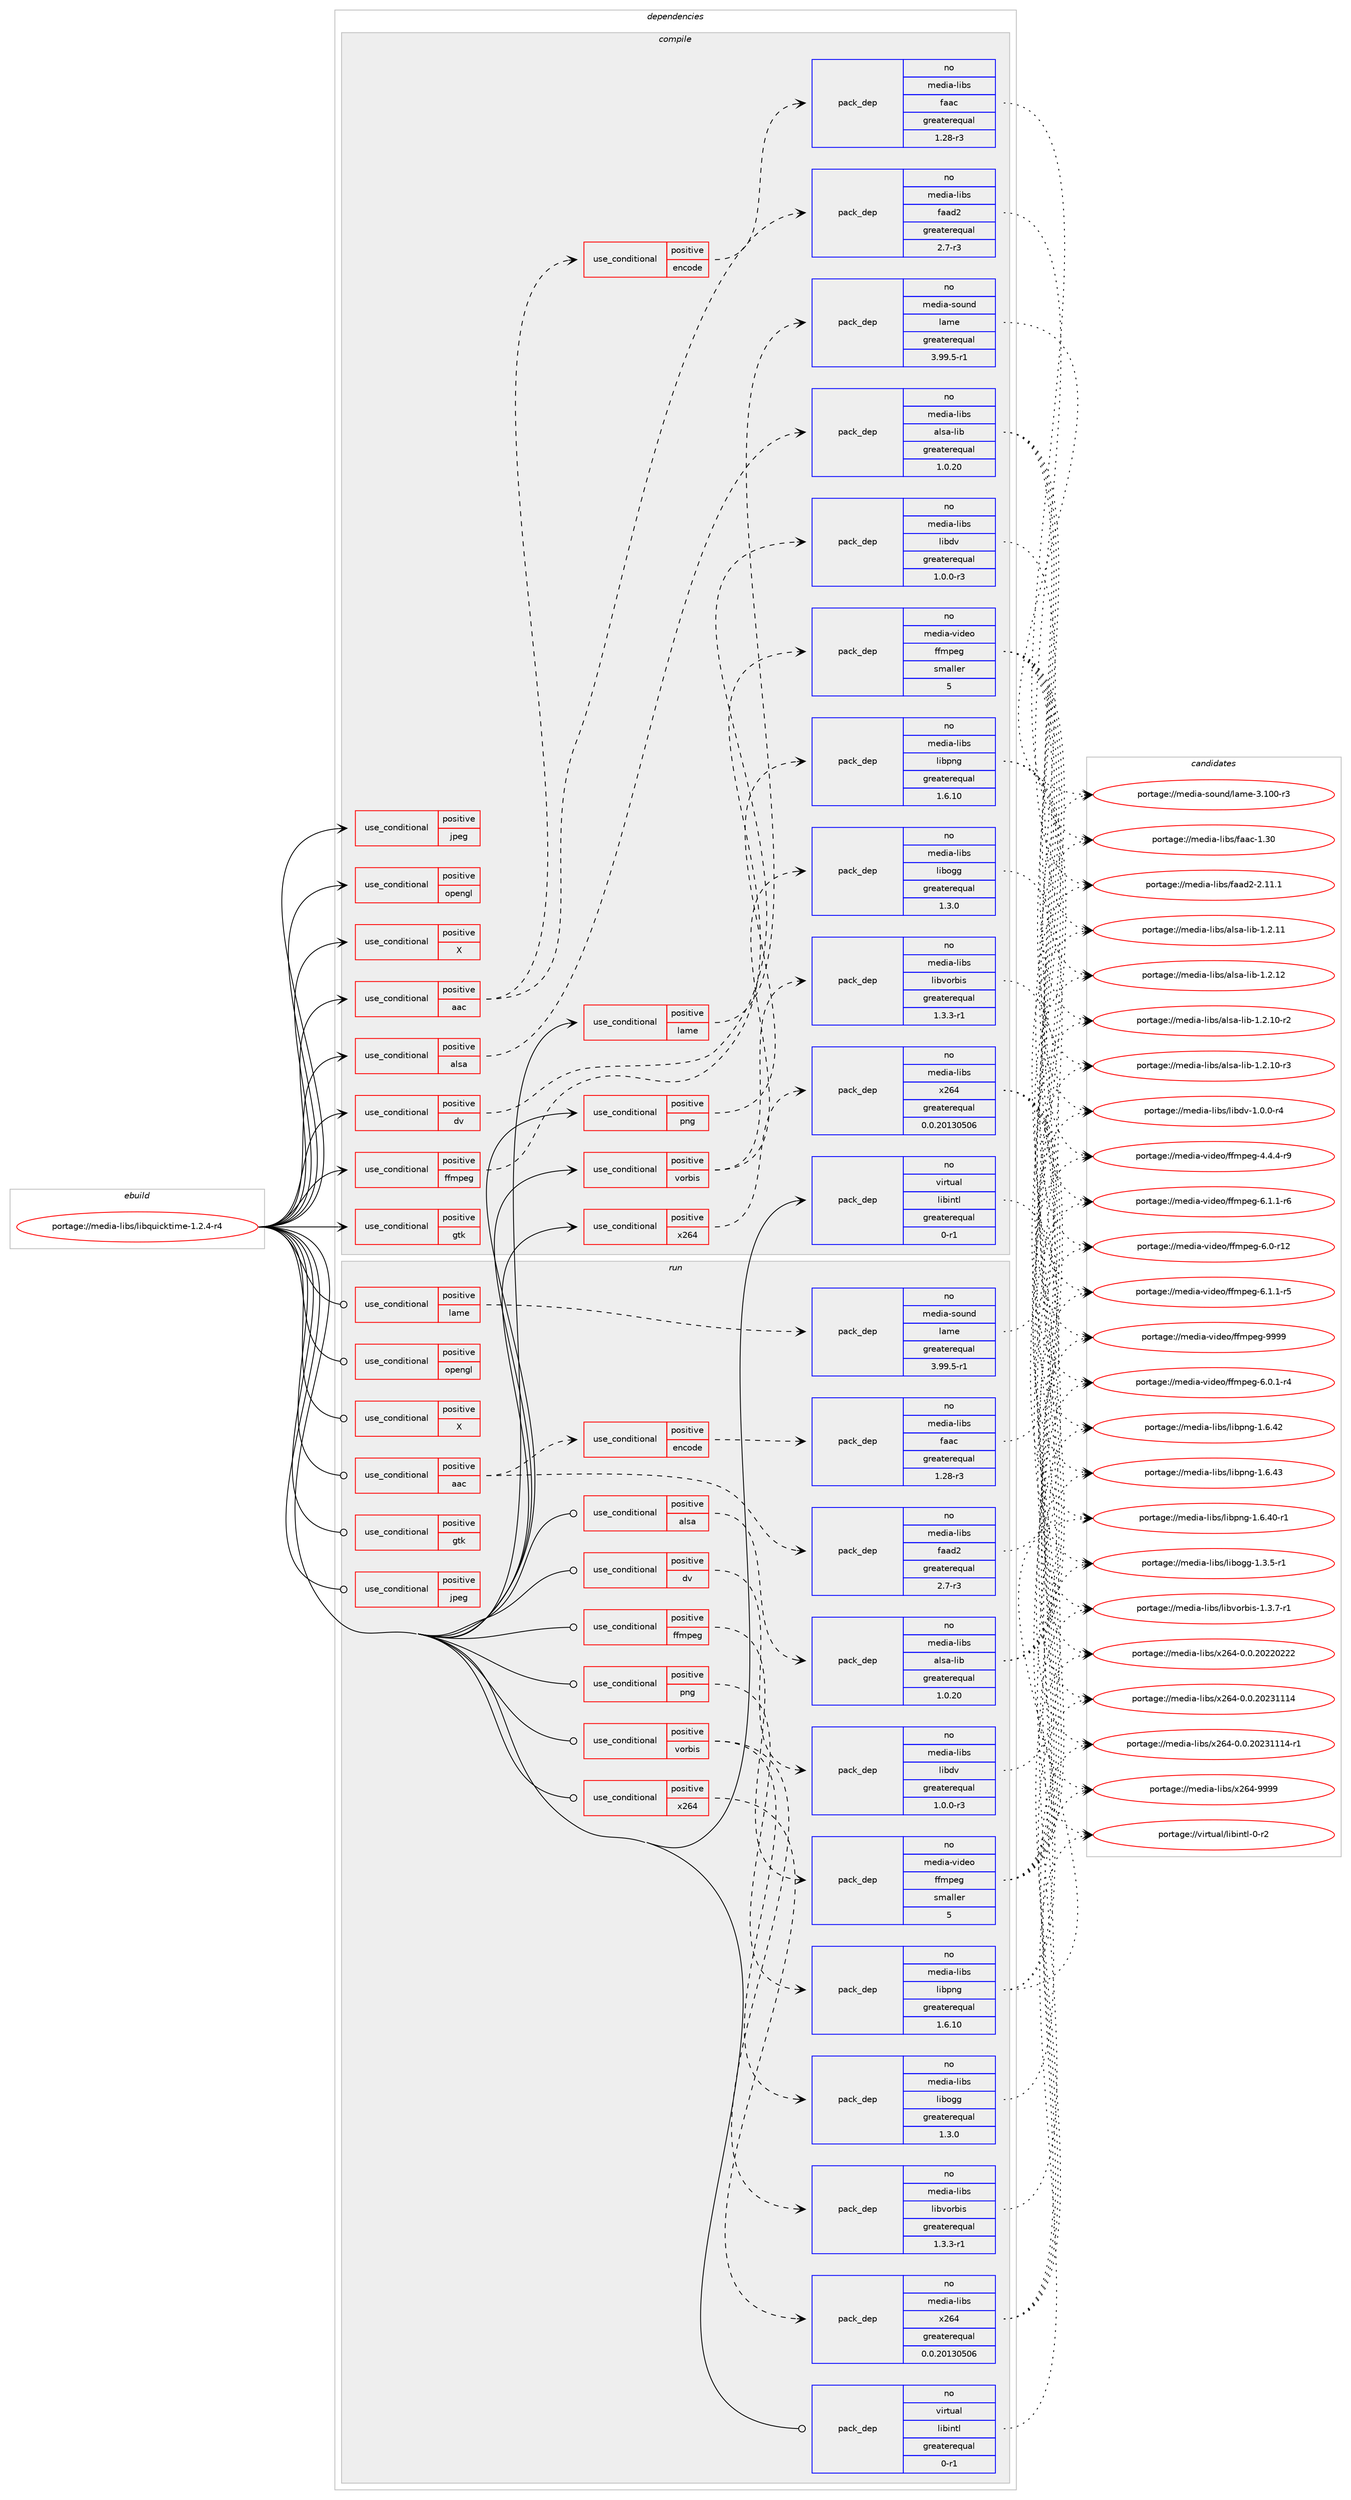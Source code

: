 digraph prolog {

# *************
# Graph options
# *************

newrank=true;
concentrate=true;
compound=true;
graph [rankdir=LR,fontname=Helvetica,fontsize=10,ranksep=1.5];#, ranksep=2.5, nodesep=0.2];
edge  [arrowhead=vee];
node  [fontname=Helvetica,fontsize=10];

# **********
# The ebuild
# **********

subgraph cluster_leftcol {
color=gray;
rank=same;
label=<<i>ebuild</i>>;
id [label="portage://media-libs/libquicktime-1.2.4-r4", color=red, width=4, href="../media-libs/libquicktime-1.2.4-r4.svg"];
}

# ****************
# The dependencies
# ****************

subgraph cluster_midcol {
color=gray;
label=<<i>dependencies</i>>;
subgraph cluster_compile {
fillcolor="#eeeeee";
style=filled;
label=<<i>compile</i>>;
subgraph cond74223 {
dependency156283 [label=<<TABLE BORDER="0" CELLBORDER="1" CELLSPACING="0" CELLPADDING="4"><TR><TD ROWSPAN="3" CELLPADDING="10">use_conditional</TD></TR><TR><TD>positive</TD></TR><TR><TD>X</TD></TR></TABLE>>, shape=none, color=red];
# *** BEGIN UNKNOWN DEPENDENCY TYPE (TODO) ***
# dependency156283 -> package_dependency(portage://media-libs/libquicktime-1.2.4-r4,install,no,x11-libs,libX11,none,[,,],[],[])
# *** END UNKNOWN DEPENDENCY TYPE (TODO) ***

# *** BEGIN UNKNOWN DEPENDENCY TYPE (TODO) ***
# dependency156283 -> package_dependency(portage://media-libs/libquicktime-1.2.4-r4,install,no,x11-libs,libXaw,none,[,,],[],[])
# *** END UNKNOWN DEPENDENCY TYPE (TODO) ***

# *** BEGIN UNKNOWN DEPENDENCY TYPE (TODO) ***
# dependency156283 -> package_dependency(portage://media-libs/libquicktime-1.2.4-r4,install,no,x11-libs,libXext,none,[,,],[],[])
# *** END UNKNOWN DEPENDENCY TYPE (TODO) ***

# *** BEGIN UNKNOWN DEPENDENCY TYPE (TODO) ***
# dependency156283 -> package_dependency(portage://media-libs/libquicktime-1.2.4-r4,install,no,x11-libs,libXt,none,[,,],[],[])
# *** END UNKNOWN DEPENDENCY TYPE (TODO) ***

# *** BEGIN UNKNOWN DEPENDENCY TYPE (TODO) ***
# dependency156283 -> package_dependency(portage://media-libs/libquicktime-1.2.4-r4,install,no,x11-libs,libXv,none,[,,],[],[])
# *** END UNKNOWN DEPENDENCY TYPE (TODO) ***

}
id:e -> dependency156283:w [weight=20,style="solid",arrowhead="vee"];
subgraph cond74224 {
dependency156284 [label=<<TABLE BORDER="0" CELLBORDER="1" CELLSPACING="0" CELLPADDING="4"><TR><TD ROWSPAN="3" CELLPADDING="10">use_conditional</TD></TR><TR><TD>positive</TD></TR><TR><TD>aac</TD></TR></TABLE>>, shape=none, color=red];
subgraph pack79744 {
dependency156285 [label=<<TABLE BORDER="0" CELLBORDER="1" CELLSPACING="0" CELLPADDING="4" WIDTH="220"><TR><TD ROWSPAN="6" CELLPADDING="30">pack_dep</TD></TR><TR><TD WIDTH="110">no</TD></TR><TR><TD>media-libs</TD></TR><TR><TD>faad2</TD></TR><TR><TD>greaterequal</TD></TR><TR><TD>2.7-r3</TD></TR></TABLE>>, shape=none, color=blue];
}
dependency156284:e -> dependency156285:w [weight=20,style="dashed",arrowhead="vee"];
subgraph cond74225 {
dependency156286 [label=<<TABLE BORDER="0" CELLBORDER="1" CELLSPACING="0" CELLPADDING="4"><TR><TD ROWSPAN="3" CELLPADDING="10">use_conditional</TD></TR><TR><TD>positive</TD></TR><TR><TD>encode</TD></TR></TABLE>>, shape=none, color=red];
subgraph pack79745 {
dependency156287 [label=<<TABLE BORDER="0" CELLBORDER="1" CELLSPACING="0" CELLPADDING="4" WIDTH="220"><TR><TD ROWSPAN="6" CELLPADDING="30">pack_dep</TD></TR><TR><TD WIDTH="110">no</TD></TR><TR><TD>media-libs</TD></TR><TR><TD>faac</TD></TR><TR><TD>greaterequal</TD></TR><TR><TD>1.28-r3</TD></TR></TABLE>>, shape=none, color=blue];
}
dependency156286:e -> dependency156287:w [weight=20,style="dashed",arrowhead="vee"];
}
dependency156284:e -> dependency156286:w [weight=20,style="dashed",arrowhead="vee"];
}
id:e -> dependency156284:w [weight=20,style="solid",arrowhead="vee"];
subgraph cond74226 {
dependency156288 [label=<<TABLE BORDER="0" CELLBORDER="1" CELLSPACING="0" CELLPADDING="4"><TR><TD ROWSPAN="3" CELLPADDING="10">use_conditional</TD></TR><TR><TD>positive</TD></TR><TR><TD>alsa</TD></TR></TABLE>>, shape=none, color=red];
subgraph pack79746 {
dependency156289 [label=<<TABLE BORDER="0" CELLBORDER="1" CELLSPACING="0" CELLPADDING="4" WIDTH="220"><TR><TD ROWSPAN="6" CELLPADDING="30">pack_dep</TD></TR><TR><TD WIDTH="110">no</TD></TR><TR><TD>media-libs</TD></TR><TR><TD>alsa-lib</TD></TR><TR><TD>greaterequal</TD></TR><TR><TD>1.0.20</TD></TR></TABLE>>, shape=none, color=blue];
}
dependency156288:e -> dependency156289:w [weight=20,style="dashed",arrowhead="vee"];
}
id:e -> dependency156288:w [weight=20,style="solid",arrowhead="vee"];
subgraph cond74227 {
dependency156290 [label=<<TABLE BORDER="0" CELLBORDER="1" CELLSPACING="0" CELLPADDING="4"><TR><TD ROWSPAN="3" CELLPADDING="10">use_conditional</TD></TR><TR><TD>positive</TD></TR><TR><TD>dv</TD></TR></TABLE>>, shape=none, color=red];
subgraph pack79747 {
dependency156291 [label=<<TABLE BORDER="0" CELLBORDER="1" CELLSPACING="0" CELLPADDING="4" WIDTH="220"><TR><TD ROWSPAN="6" CELLPADDING="30">pack_dep</TD></TR><TR><TD WIDTH="110">no</TD></TR><TR><TD>media-libs</TD></TR><TR><TD>libdv</TD></TR><TR><TD>greaterequal</TD></TR><TR><TD>1.0.0-r3</TD></TR></TABLE>>, shape=none, color=blue];
}
dependency156290:e -> dependency156291:w [weight=20,style="dashed",arrowhead="vee"];
}
id:e -> dependency156290:w [weight=20,style="solid",arrowhead="vee"];
subgraph cond74228 {
dependency156292 [label=<<TABLE BORDER="0" CELLBORDER="1" CELLSPACING="0" CELLPADDING="4"><TR><TD ROWSPAN="3" CELLPADDING="10">use_conditional</TD></TR><TR><TD>positive</TD></TR><TR><TD>ffmpeg</TD></TR></TABLE>>, shape=none, color=red];
subgraph pack79748 {
dependency156293 [label=<<TABLE BORDER="0" CELLBORDER="1" CELLSPACING="0" CELLPADDING="4" WIDTH="220"><TR><TD ROWSPAN="6" CELLPADDING="30">pack_dep</TD></TR><TR><TD WIDTH="110">no</TD></TR><TR><TD>media-video</TD></TR><TR><TD>ffmpeg</TD></TR><TR><TD>smaller</TD></TR><TR><TD>5</TD></TR></TABLE>>, shape=none, color=blue];
}
dependency156292:e -> dependency156293:w [weight=20,style="dashed",arrowhead="vee"];
}
id:e -> dependency156292:w [weight=20,style="solid",arrowhead="vee"];
subgraph cond74229 {
dependency156294 [label=<<TABLE BORDER="0" CELLBORDER="1" CELLSPACING="0" CELLPADDING="4"><TR><TD ROWSPAN="3" CELLPADDING="10">use_conditional</TD></TR><TR><TD>positive</TD></TR><TR><TD>gtk</TD></TR></TABLE>>, shape=none, color=red];
# *** BEGIN UNKNOWN DEPENDENCY TYPE (TODO) ***
# dependency156294 -> package_dependency(portage://media-libs/libquicktime-1.2.4-r4,install,no,x11-libs,gtk+,none,[,,],[slot(2)],[])
# *** END UNKNOWN DEPENDENCY TYPE (TODO) ***

}
id:e -> dependency156294:w [weight=20,style="solid",arrowhead="vee"];
subgraph cond74230 {
dependency156295 [label=<<TABLE BORDER="0" CELLBORDER="1" CELLSPACING="0" CELLPADDING="4"><TR><TD ROWSPAN="3" CELLPADDING="10">use_conditional</TD></TR><TR><TD>positive</TD></TR><TR><TD>jpeg</TD></TR></TABLE>>, shape=none, color=red];
# *** BEGIN UNKNOWN DEPENDENCY TYPE (TODO) ***
# dependency156295 -> package_dependency(portage://media-libs/libquicktime-1.2.4-r4,install,no,media-libs,libjpeg-turbo,none,[,,],any_same_slot,[use(optenable(abi_x86_32),negative),use(optenable(abi_x86_64),negative),use(optenable(abi_x86_x32),negative),use(optenable(abi_mips_n32),negative),use(optenable(abi_mips_n64),negative),use(optenable(abi_mips_o32),negative),use(optenable(abi_s390_32),negative),use(optenable(abi_s390_64),negative)])
# *** END UNKNOWN DEPENDENCY TYPE (TODO) ***

}
id:e -> dependency156295:w [weight=20,style="solid",arrowhead="vee"];
subgraph cond74231 {
dependency156296 [label=<<TABLE BORDER="0" CELLBORDER="1" CELLSPACING="0" CELLPADDING="4"><TR><TD ROWSPAN="3" CELLPADDING="10">use_conditional</TD></TR><TR><TD>positive</TD></TR><TR><TD>lame</TD></TR></TABLE>>, shape=none, color=red];
subgraph pack79749 {
dependency156297 [label=<<TABLE BORDER="0" CELLBORDER="1" CELLSPACING="0" CELLPADDING="4" WIDTH="220"><TR><TD ROWSPAN="6" CELLPADDING="30">pack_dep</TD></TR><TR><TD WIDTH="110">no</TD></TR><TR><TD>media-sound</TD></TR><TR><TD>lame</TD></TR><TR><TD>greaterequal</TD></TR><TR><TD>3.99.5-r1</TD></TR></TABLE>>, shape=none, color=blue];
}
dependency156296:e -> dependency156297:w [weight=20,style="dashed",arrowhead="vee"];
}
id:e -> dependency156296:w [weight=20,style="solid",arrowhead="vee"];
subgraph cond74232 {
dependency156298 [label=<<TABLE BORDER="0" CELLBORDER="1" CELLSPACING="0" CELLPADDING="4"><TR><TD ROWSPAN="3" CELLPADDING="10">use_conditional</TD></TR><TR><TD>positive</TD></TR><TR><TD>opengl</TD></TR></TABLE>>, shape=none, color=red];
# *** BEGIN UNKNOWN DEPENDENCY TYPE (TODO) ***
# dependency156298 -> package_dependency(portage://media-libs/libquicktime-1.2.4-r4,install,no,virtual,opengl,none,[,,],[],[])
# *** END UNKNOWN DEPENDENCY TYPE (TODO) ***

}
id:e -> dependency156298:w [weight=20,style="solid",arrowhead="vee"];
subgraph cond74233 {
dependency156299 [label=<<TABLE BORDER="0" CELLBORDER="1" CELLSPACING="0" CELLPADDING="4"><TR><TD ROWSPAN="3" CELLPADDING="10">use_conditional</TD></TR><TR><TD>positive</TD></TR><TR><TD>png</TD></TR></TABLE>>, shape=none, color=red];
subgraph pack79750 {
dependency156300 [label=<<TABLE BORDER="0" CELLBORDER="1" CELLSPACING="0" CELLPADDING="4" WIDTH="220"><TR><TD ROWSPAN="6" CELLPADDING="30">pack_dep</TD></TR><TR><TD WIDTH="110">no</TD></TR><TR><TD>media-libs</TD></TR><TR><TD>libpng</TD></TR><TR><TD>greaterequal</TD></TR><TR><TD>1.6.10</TD></TR></TABLE>>, shape=none, color=blue];
}
dependency156299:e -> dependency156300:w [weight=20,style="dashed",arrowhead="vee"];
}
id:e -> dependency156299:w [weight=20,style="solid",arrowhead="vee"];
subgraph cond74234 {
dependency156301 [label=<<TABLE BORDER="0" CELLBORDER="1" CELLSPACING="0" CELLPADDING="4"><TR><TD ROWSPAN="3" CELLPADDING="10">use_conditional</TD></TR><TR><TD>positive</TD></TR><TR><TD>vorbis</TD></TR></TABLE>>, shape=none, color=red];
subgraph pack79751 {
dependency156302 [label=<<TABLE BORDER="0" CELLBORDER="1" CELLSPACING="0" CELLPADDING="4" WIDTH="220"><TR><TD ROWSPAN="6" CELLPADDING="30">pack_dep</TD></TR><TR><TD WIDTH="110">no</TD></TR><TR><TD>media-libs</TD></TR><TR><TD>libogg</TD></TR><TR><TD>greaterequal</TD></TR><TR><TD>1.3.0</TD></TR></TABLE>>, shape=none, color=blue];
}
dependency156301:e -> dependency156302:w [weight=20,style="dashed",arrowhead="vee"];
subgraph pack79752 {
dependency156303 [label=<<TABLE BORDER="0" CELLBORDER="1" CELLSPACING="0" CELLPADDING="4" WIDTH="220"><TR><TD ROWSPAN="6" CELLPADDING="30">pack_dep</TD></TR><TR><TD WIDTH="110">no</TD></TR><TR><TD>media-libs</TD></TR><TR><TD>libvorbis</TD></TR><TR><TD>greaterequal</TD></TR><TR><TD>1.3.3-r1</TD></TR></TABLE>>, shape=none, color=blue];
}
dependency156301:e -> dependency156303:w [weight=20,style="dashed",arrowhead="vee"];
}
id:e -> dependency156301:w [weight=20,style="solid",arrowhead="vee"];
subgraph cond74235 {
dependency156304 [label=<<TABLE BORDER="0" CELLBORDER="1" CELLSPACING="0" CELLPADDING="4"><TR><TD ROWSPAN="3" CELLPADDING="10">use_conditional</TD></TR><TR><TD>positive</TD></TR><TR><TD>x264</TD></TR></TABLE>>, shape=none, color=red];
subgraph pack79753 {
dependency156305 [label=<<TABLE BORDER="0" CELLBORDER="1" CELLSPACING="0" CELLPADDING="4" WIDTH="220"><TR><TD ROWSPAN="6" CELLPADDING="30">pack_dep</TD></TR><TR><TD WIDTH="110">no</TD></TR><TR><TD>media-libs</TD></TR><TR><TD>x264</TD></TR><TR><TD>greaterequal</TD></TR><TR><TD>0.0.20130506</TD></TR></TABLE>>, shape=none, color=blue];
}
dependency156304:e -> dependency156305:w [weight=20,style="dashed",arrowhead="vee"];
}
id:e -> dependency156304:w [weight=20,style="solid",arrowhead="vee"];
# *** BEGIN UNKNOWN DEPENDENCY TYPE (TODO) ***
# id -> package_dependency(portage://media-libs/libquicktime-1.2.4-r4,install,no,sys-libs,zlib,none,[,,],[],[])
# *** END UNKNOWN DEPENDENCY TYPE (TODO) ***

subgraph pack79754 {
dependency156306 [label=<<TABLE BORDER="0" CELLBORDER="1" CELLSPACING="0" CELLPADDING="4" WIDTH="220"><TR><TD ROWSPAN="6" CELLPADDING="30">pack_dep</TD></TR><TR><TD WIDTH="110">no</TD></TR><TR><TD>virtual</TD></TR><TR><TD>libintl</TD></TR><TR><TD>greaterequal</TD></TR><TR><TD>0-r1</TD></TR></TABLE>>, shape=none, color=blue];
}
id:e -> dependency156306:w [weight=20,style="solid",arrowhead="vee"];
}
subgraph cluster_compileandrun {
fillcolor="#eeeeee";
style=filled;
label=<<i>compile and run</i>>;
}
subgraph cluster_run {
fillcolor="#eeeeee";
style=filled;
label=<<i>run</i>>;
subgraph cond74236 {
dependency156307 [label=<<TABLE BORDER="0" CELLBORDER="1" CELLSPACING="0" CELLPADDING="4"><TR><TD ROWSPAN="3" CELLPADDING="10">use_conditional</TD></TR><TR><TD>positive</TD></TR><TR><TD>X</TD></TR></TABLE>>, shape=none, color=red];
# *** BEGIN UNKNOWN DEPENDENCY TYPE (TODO) ***
# dependency156307 -> package_dependency(portage://media-libs/libquicktime-1.2.4-r4,run,no,x11-libs,libX11,none,[,,],[],[])
# *** END UNKNOWN DEPENDENCY TYPE (TODO) ***

# *** BEGIN UNKNOWN DEPENDENCY TYPE (TODO) ***
# dependency156307 -> package_dependency(portage://media-libs/libquicktime-1.2.4-r4,run,no,x11-libs,libXaw,none,[,,],[],[])
# *** END UNKNOWN DEPENDENCY TYPE (TODO) ***

# *** BEGIN UNKNOWN DEPENDENCY TYPE (TODO) ***
# dependency156307 -> package_dependency(portage://media-libs/libquicktime-1.2.4-r4,run,no,x11-libs,libXext,none,[,,],[],[])
# *** END UNKNOWN DEPENDENCY TYPE (TODO) ***

# *** BEGIN UNKNOWN DEPENDENCY TYPE (TODO) ***
# dependency156307 -> package_dependency(portage://media-libs/libquicktime-1.2.4-r4,run,no,x11-libs,libXt,none,[,,],[],[])
# *** END UNKNOWN DEPENDENCY TYPE (TODO) ***

# *** BEGIN UNKNOWN DEPENDENCY TYPE (TODO) ***
# dependency156307 -> package_dependency(portage://media-libs/libquicktime-1.2.4-r4,run,no,x11-libs,libXv,none,[,,],[],[])
# *** END UNKNOWN DEPENDENCY TYPE (TODO) ***

}
id:e -> dependency156307:w [weight=20,style="solid",arrowhead="odot"];
subgraph cond74237 {
dependency156308 [label=<<TABLE BORDER="0" CELLBORDER="1" CELLSPACING="0" CELLPADDING="4"><TR><TD ROWSPAN="3" CELLPADDING="10">use_conditional</TD></TR><TR><TD>positive</TD></TR><TR><TD>aac</TD></TR></TABLE>>, shape=none, color=red];
subgraph pack79755 {
dependency156309 [label=<<TABLE BORDER="0" CELLBORDER="1" CELLSPACING="0" CELLPADDING="4" WIDTH="220"><TR><TD ROWSPAN="6" CELLPADDING="30">pack_dep</TD></TR><TR><TD WIDTH="110">no</TD></TR><TR><TD>media-libs</TD></TR><TR><TD>faad2</TD></TR><TR><TD>greaterequal</TD></TR><TR><TD>2.7-r3</TD></TR></TABLE>>, shape=none, color=blue];
}
dependency156308:e -> dependency156309:w [weight=20,style="dashed",arrowhead="vee"];
subgraph cond74238 {
dependency156310 [label=<<TABLE BORDER="0" CELLBORDER="1" CELLSPACING="0" CELLPADDING="4"><TR><TD ROWSPAN="3" CELLPADDING="10">use_conditional</TD></TR><TR><TD>positive</TD></TR><TR><TD>encode</TD></TR></TABLE>>, shape=none, color=red];
subgraph pack79756 {
dependency156311 [label=<<TABLE BORDER="0" CELLBORDER="1" CELLSPACING="0" CELLPADDING="4" WIDTH="220"><TR><TD ROWSPAN="6" CELLPADDING="30">pack_dep</TD></TR><TR><TD WIDTH="110">no</TD></TR><TR><TD>media-libs</TD></TR><TR><TD>faac</TD></TR><TR><TD>greaterequal</TD></TR><TR><TD>1.28-r3</TD></TR></TABLE>>, shape=none, color=blue];
}
dependency156310:e -> dependency156311:w [weight=20,style="dashed",arrowhead="vee"];
}
dependency156308:e -> dependency156310:w [weight=20,style="dashed",arrowhead="vee"];
}
id:e -> dependency156308:w [weight=20,style="solid",arrowhead="odot"];
subgraph cond74239 {
dependency156312 [label=<<TABLE BORDER="0" CELLBORDER="1" CELLSPACING="0" CELLPADDING="4"><TR><TD ROWSPAN="3" CELLPADDING="10">use_conditional</TD></TR><TR><TD>positive</TD></TR><TR><TD>alsa</TD></TR></TABLE>>, shape=none, color=red];
subgraph pack79757 {
dependency156313 [label=<<TABLE BORDER="0" CELLBORDER="1" CELLSPACING="0" CELLPADDING="4" WIDTH="220"><TR><TD ROWSPAN="6" CELLPADDING="30">pack_dep</TD></TR><TR><TD WIDTH="110">no</TD></TR><TR><TD>media-libs</TD></TR><TR><TD>alsa-lib</TD></TR><TR><TD>greaterequal</TD></TR><TR><TD>1.0.20</TD></TR></TABLE>>, shape=none, color=blue];
}
dependency156312:e -> dependency156313:w [weight=20,style="dashed",arrowhead="vee"];
}
id:e -> dependency156312:w [weight=20,style="solid",arrowhead="odot"];
subgraph cond74240 {
dependency156314 [label=<<TABLE BORDER="0" CELLBORDER="1" CELLSPACING="0" CELLPADDING="4"><TR><TD ROWSPAN="3" CELLPADDING="10">use_conditional</TD></TR><TR><TD>positive</TD></TR><TR><TD>dv</TD></TR></TABLE>>, shape=none, color=red];
subgraph pack79758 {
dependency156315 [label=<<TABLE BORDER="0" CELLBORDER="1" CELLSPACING="0" CELLPADDING="4" WIDTH="220"><TR><TD ROWSPAN="6" CELLPADDING="30">pack_dep</TD></TR><TR><TD WIDTH="110">no</TD></TR><TR><TD>media-libs</TD></TR><TR><TD>libdv</TD></TR><TR><TD>greaterequal</TD></TR><TR><TD>1.0.0-r3</TD></TR></TABLE>>, shape=none, color=blue];
}
dependency156314:e -> dependency156315:w [weight=20,style="dashed",arrowhead="vee"];
}
id:e -> dependency156314:w [weight=20,style="solid",arrowhead="odot"];
subgraph cond74241 {
dependency156316 [label=<<TABLE BORDER="0" CELLBORDER="1" CELLSPACING="0" CELLPADDING="4"><TR><TD ROWSPAN="3" CELLPADDING="10">use_conditional</TD></TR><TR><TD>positive</TD></TR><TR><TD>ffmpeg</TD></TR></TABLE>>, shape=none, color=red];
subgraph pack79759 {
dependency156317 [label=<<TABLE BORDER="0" CELLBORDER="1" CELLSPACING="0" CELLPADDING="4" WIDTH="220"><TR><TD ROWSPAN="6" CELLPADDING="30">pack_dep</TD></TR><TR><TD WIDTH="110">no</TD></TR><TR><TD>media-video</TD></TR><TR><TD>ffmpeg</TD></TR><TR><TD>smaller</TD></TR><TR><TD>5</TD></TR></TABLE>>, shape=none, color=blue];
}
dependency156316:e -> dependency156317:w [weight=20,style="dashed",arrowhead="vee"];
}
id:e -> dependency156316:w [weight=20,style="solid",arrowhead="odot"];
subgraph cond74242 {
dependency156318 [label=<<TABLE BORDER="0" CELLBORDER="1" CELLSPACING="0" CELLPADDING="4"><TR><TD ROWSPAN="3" CELLPADDING="10">use_conditional</TD></TR><TR><TD>positive</TD></TR><TR><TD>gtk</TD></TR></TABLE>>, shape=none, color=red];
# *** BEGIN UNKNOWN DEPENDENCY TYPE (TODO) ***
# dependency156318 -> package_dependency(portage://media-libs/libquicktime-1.2.4-r4,run,no,x11-libs,gtk+,none,[,,],[slot(2)],[])
# *** END UNKNOWN DEPENDENCY TYPE (TODO) ***

}
id:e -> dependency156318:w [weight=20,style="solid",arrowhead="odot"];
subgraph cond74243 {
dependency156319 [label=<<TABLE BORDER="0" CELLBORDER="1" CELLSPACING="0" CELLPADDING="4"><TR><TD ROWSPAN="3" CELLPADDING="10">use_conditional</TD></TR><TR><TD>positive</TD></TR><TR><TD>jpeg</TD></TR></TABLE>>, shape=none, color=red];
# *** BEGIN UNKNOWN DEPENDENCY TYPE (TODO) ***
# dependency156319 -> package_dependency(portage://media-libs/libquicktime-1.2.4-r4,run,no,media-libs,libjpeg-turbo,none,[,,],any_same_slot,[use(optenable(abi_x86_32),negative),use(optenable(abi_x86_64),negative),use(optenable(abi_x86_x32),negative),use(optenable(abi_mips_n32),negative),use(optenable(abi_mips_n64),negative),use(optenable(abi_mips_o32),negative),use(optenable(abi_s390_32),negative),use(optenable(abi_s390_64),negative)])
# *** END UNKNOWN DEPENDENCY TYPE (TODO) ***

}
id:e -> dependency156319:w [weight=20,style="solid",arrowhead="odot"];
subgraph cond74244 {
dependency156320 [label=<<TABLE BORDER="0" CELLBORDER="1" CELLSPACING="0" CELLPADDING="4"><TR><TD ROWSPAN="3" CELLPADDING="10">use_conditional</TD></TR><TR><TD>positive</TD></TR><TR><TD>lame</TD></TR></TABLE>>, shape=none, color=red];
subgraph pack79760 {
dependency156321 [label=<<TABLE BORDER="0" CELLBORDER="1" CELLSPACING="0" CELLPADDING="4" WIDTH="220"><TR><TD ROWSPAN="6" CELLPADDING="30">pack_dep</TD></TR><TR><TD WIDTH="110">no</TD></TR><TR><TD>media-sound</TD></TR><TR><TD>lame</TD></TR><TR><TD>greaterequal</TD></TR><TR><TD>3.99.5-r1</TD></TR></TABLE>>, shape=none, color=blue];
}
dependency156320:e -> dependency156321:w [weight=20,style="dashed",arrowhead="vee"];
}
id:e -> dependency156320:w [weight=20,style="solid",arrowhead="odot"];
subgraph cond74245 {
dependency156322 [label=<<TABLE BORDER="0" CELLBORDER="1" CELLSPACING="0" CELLPADDING="4"><TR><TD ROWSPAN="3" CELLPADDING="10">use_conditional</TD></TR><TR><TD>positive</TD></TR><TR><TD>opengl</TD></TR></TABLE>>, shape=none, color=red];
# *** BEGIN UNKNOWN DEPENDENCY TYPE (TODO) ***
# dependency156322 -> package_dependency(portage://media-libs/libquicktime-1.2.4-r4,run,no,virtual,opengl,none,[,,],[],[])
# *** END UNKNOWN DEPENDENCY TYPE (TODO) ***

}
id:e -> dependency156322:w [weight=20,style="solid",arrowhead="odot"];
subgraph cond74246 {
dependency156323 [label=<<TABLE BORDER="0" CELLBORDER="1" CELLSPACING="0" CELLPADDING="4"><TR><TD ROWSPAN="3" CELLPADDING="10">use_conditional</TD></TR><TR><TD>positive</TD></TR><TR><TD>png</TD></TR></TABLE>>, shape=none, color=red];
subgraph pack79761 {
dependency156324 [label=<<TABLE BORDER="0" CELLBORDER="1" CELLSPACING="0" CELLPADDING="4" WIDTH="220"><TR><TD ROWSPAN="6" CELLPADDING="30">pack_dep</TD></TR><TR><TD WIDTH="110">no</TD></TR><TR><TD>media-libs</TD></TR><TR><TD>libpng</TD></TR><TR><TD>greaterequal</TD></TR><TR><TD>1.6.10</TD></TR></TABLE>>, shape=none, color=blue];
}
dependency156323:e -> dependency156324:w [weight=20,style="dashed",arrowhead="vee"];
}
id:e -> dependency156323:w [weight=20,style="solid",arrowhead="odot"];
subgraph cond74247 {
dependency156325 [label=<<TABLE BORDER="0" CELLBORDER="1" CELLSPACING="0" CELLPADDING="4"><TR><TD ROWSPAN="3" CELLPADDING="10">use_conditional</TD></TR><TR><TD>positive</TD></TR><TR><TD>vorbis</TD></TR></TABLE>>, shape=none, color=red];
subgraph pack79762 {
dependency156326 [label=<<TABLE BORDER="0" CELLBORDER="1" CELLSPACING="0" CELLPADDING="4" WIDTH="220"><TR><TD ROWSPAN="6" CELLPADDING="30">pack_dep</TD></TR><TR><TD WIDTH="110">no</TD></TR><TR><TD>media-libs</TD></TR><TR><TD>libogg</TD></TR><TR><TD>greaterequal</TD></TR><TR><TD>1.3.0</TD></TR></TABLE>>, shape=none, color=blue];
}
dependency156325:e -> dependency156326:w [weight=20,style="dashed",arrowhead="vee"];
subgraph pack79763 {
dependency156327 [label=<<TABLE BORDER="0" CELLBORDER="1" CELLSPACING="0" CELLPADDING="4" WIDTH="220"><TR><TD ROWSPAN="6" CELLPADDING="30">pack_dep</TD></TR><TR><TD WIDTH="110">no</TD></TR><TR><TD>media-libs</TD></TR><TR><TD>libvorbis</TD></TR><TR><TD>greaterequal</TD></TR><TR><TD>1.3.3-r1</TD></TR></TABLE>>, shape=none, color=blue];
}
dependency156325:e -> dependency156327:w [weight=20,style="dashed",arrowhead="vee"];
}
id:e -> dependency156325:w [weight=20,style="solid",arrowhead="odot"];
subgraph cond74248 {
dependency156328 [label=<<TABLE BORDER="0" CELLBORDER="1" CELLSPACING="0" CELLPADDING="4"><TR><TD ROWSPAN="3" CELLPADDING="10">use_conditional</TD></TR><TR><TD>positive</TD></TR><TR><TD>x264</TD></TR></TABLE>>, shape=none, color=red];
subgraph pack79764 {
dependency156329 [label=<<TABLE BORDER="0" CELLBORDER="1" CELLSPACING="0" CELLPADDING="4" WIDTH="220"><TR><TD ROWSPAN="6" CELLPADDING="30">pack_dep</TD></TR><TR><TD WIDTH="110">no</TD></TR><TR><TD>media-libs</TD></TR><TR><TD>x264</TD></TR><TR><TD>greaterequal</TD></TR><TR><TD>0.0.20130506</TD></TR></TABLE>>, shape=none, color=blue];
}
dependency156328:e -> dependency156329:w [weight=20,style="dashed",arrowhead="vee"];
}
id:e -> dependency156328:w [weight=20,style="solid",arrowhead="odot"];
# *** BEGIN UNKNOWN DEPENDENCY TYPE (TODO) ***
# id -> package_dependency(portage://media-libs/libquicktime-1.2.4-r4,run,no,sys-libs,zlib,none,[,,],[],[])
# *** END UNKNOWN DEPENDENCY TYPE (TODO) ***

subgraph pack79765 {
dependency156330 [label=<<TABLE BORDER="0" CELLBORDER="1" CELLSPACING="0" CELLPADDING="4" WIDTH="220"><TR><TD ROWSPAN="6" CELLPADDING="30">pack_dep</TD></TR><TR><TD WIDTH="110">no</TD></TR><TR><TD>virtual</TD></TR><TR><TD>libintl</TD></TR><TR><TD>greaterequal</TD></TR><TR><TD>0-r1</TD></TR></TABLE>>, shape=none, color=blue];
}
id:e -> dependency156330:w [weight=20,style="solid",arrowhead="odot"];
}
}

# **************
# The candidates
# **************

subgraph cluster_choices {
rank=same;
color=gray;
label=<<i>candidates</i>>;

subgraph choice79744 {
color=black;
nodesep=1;
choice1091011001059745108105981154710297971005045504649494649 [label="portage://media-libs/faad2-2.11.1", color=red, width=4,href="../media-libs/faad2-2.11.1.svg"];
dependency156285:e -> choice1091011001059745108105981154710297971005045504649494649:w [style=dotted,weight="100"];
}
subgraph choice79745 {
color=black;
nodesep=1;
choice109101100105974510810598115471029797994549465148 [label="portage://media-libs/faac-1.30", color=red, width=4,href="../media-libs/faac-1.30.svg"];
dependency156287:e -> choice109101100105974510810598115471029797994549465148:w [style=dotted,weight="100"];
}
subgraph choice79746 {
color=black;
nodesep=1;
choice1091011001059745108105981154797108115974510810598454946504649484511450 [label="portage://media-libs/alsa-lib-1.2.10-r2", color=red, width=4,href="../media-libs/alsa-lib-1.2.10-r2.svg"];
choice1091011001059745108105981154797108115974510810598454946504649484511451 [label="portage://media-libs/alsa-lib-1.2.10-r3", color=red, width=4,href="../media-libs/alsa-lib-1.2.10-r3.svg"];
choice109101100105974510810598115479710811597451081059845494650464949 [label="portage://media-libs/alsa-lib-1.2.11", color=red, width=4,href="../media-libs/alsa-lib-1.2.11.svg"];
choice109101100105974510810598115479710811597451081059845494650464950 [label="portage://media-libs/alsa-lib-1.2.12", color=red, width=4,href="../media-libs/alsa-lib-1.2.12.svg"];
dependency156289:e -> choice1091011001059745108105981154797108115974510810598454946504649484511450:w [style=dotted,weight="100"];
dependency156289:e -> choice1091011001059745108105981154797108115974510810598454946504649484511451:w [style=dotted,weight="100"];
dependency156289:e -> choice109101100105974510810598115479710811597451081059845494650464949:w [style=dotted,weight="100"];
dependency156289:e -> choice109101100105974510810598115479710811597451081059845494650464950:w [style=dotted,weight="100"];
}
subgraph choice79747 {
color=black;
nodesep=1;
choice10910110010597451081059811547108105981001184549464846484511452 [label="portage://media-libs/libdv-1.0.0-r4", color=red, width=4,href="../media-libs/libdv-1.0.0-r4.svg"];
dependency156291:e -> choice10910110010597451081059811547108105981001184549464846484511452:w [style=dotted,weight="100"];
}
subgraph choice79748 {
color=black;
nodesep=1;
choice1091011001059745118105100101111471021021091121011034552465246524511457 [label="portage://media-video/ffmpeg-4.4.4-r9", color=red, width=4,href="../media-video/ffmpeg-4.4.4-r9.svg"];
choice10910110010597451181051001011114710210210911210110345544648451144950 [label="portage://media-video/ffmpeg-6.0-r12", color=red, width=4,href="../media-video/ffmpeg-6.0-r12.svg"];
choice1091011001059745118105100101111471021021091121011034554464846494511452 [label="portage://media-video/ffmpeg-6.0.1-r4", color=red, width=4,href="../media-video/ffmpeg-6.0.1-r4.svg"];
choice1091011001059745118105100101111471021021091121011034554464946494511453 [label="portage://media-video/ffmpeg-6.1.1-r5", color=red, width=4,href="../media-video/ffmpeg-6.1.1-r5.svg"];
choice1091011001059745118105100101111471021021091121011034554464946494511454 [label="portage://media-video/ffmpeg-6.1.1-r6", color=red, width=4,href="../media-video/ffmpeg-6.1.1-r6.svg"];
choice1091011001059745118105100101111471021021091121011034557575757 [label="portage://media-video/ffmpeg-9999", color=red, width=4,href="../media-video/ffmpeg-9999.svg"];
dependency156293:e -> choice1091011001059745118105100101111471021021091121011034552465246524511457:w [style=dotted,weight="100"];
dependency156293:e -> choice10910110010597451181051001011114710210210911210110345544648451144950:w [style=dotted,weight="100"];
dependency156293:e -> choice1091011001059745118105100101111471021021091121011034554464846494511452:w [style=dotted,weight="100"];
dependency156293:e -> choice1091011001059745118105100101111471021021091121011034554464946494511453:w [style=dotted,weight="100"];
dependency156293:e -> choice1091011001059745118105100101111471021021091121011034554464946494511454:w [style=dotted,weight="100"];
dependency156293:e -> choice1091011001059745118105100101111471021021091121011034557575757:w [style=dotted,weight="100"];
}
subgraph choice79749 {
color=black;
nodesep=1;
choice109101100105974511511111711010047108971091014551464948484511451 [label="portage://media-sound/lame-3.100-r3", color=red, width=4,href="../media-sound/lame-3.100-r3.svg"];
dependency156297:e -> choice109101100105974511511111711010047108971091014551464948484511451:w [style=dotted,weight="100"];
}
subgraph choice79750 {
color=black;
nodesep=1;
choice1091011001059745108105981154710810598112110103454946544652484511449 [label="portage://media-libs/libpng-1.6.40-r1", color=red, width=4,href="../media-libs/libpng-1.6.40-r1.svg"];
choice109101100105974510810598115471081059811211010345494654465250 [label="portage://media-libs/libpng-1.6.42", color=red, width=4,href="../media-libs/libpng-1.6.42.svg"];
choice109101100105974510810598115471081059811211010345494654465251 [label="portage://media-libs/libpng-1.6.43", color=red, width=4,href="../media-libs/libpng-1.6.43.svg"];
dependency156300:e -> choice1091011001059745108105981154710810598112110103454946544652484511449:w [style=dotted,weight="100"];
dependency156300:e -> choice109101100105974510810598115471081059811211010345494654465250:w [style=dotted,weight="100"];
dependency156300:e -> choice109101100105974510810598115471081059811211010345494654465251:w [style=dotted,weight="100"];
}
subgraph choice79751 {
color=black;
nodesep=1;
choice10910110010597451081059811547108105981111031034549465146534511449 [label="portage://media-libs/libogg-1.3.5-r1", color=red, width=4,href="../media-libs/libogg-1.3.5-r1.svg"];
dependency156302:e -> choice10910110010597451081059811547108105981111031034549465146534511449:w [style=dotted,weight="100"];
}
subgraph choice79752 {
color=black;
nodesep=1;
choice1091011001059745108105981154710810598118111114981051154549465146554511449 [label="portage://media-libs/libvorbis-1.3.7-r1", color=red, width=4,href="../media-libs/libvorbis-1.3.7-r1.svg"];
dependency156303:e -> choice1091011001059745108105981154710810598118111114981051154549465146554511449:w [style=dotted,weight="100"];
}
subgraph choice79753 {
color=black;
nodesep=1;
choice1091011001059745108105981154712050545245484648465048505048505050 [label="portage://media-libs/x264-0.0.20220222", color=red, width=4,href="../media-libs/x264-0.0.20220222.svg"];
choice1091011001059745108105981154712050545245484648465048505149494952 [label="portage://media-libs/x264-0.0.20231114", color=red, width=4,href="../media-libs/x264-0.0.20231114.svg"];
choice10910110010597451081059811547120505452454846484650485051494949524511449 [label="portage://media-libs/x264-0.0.20231114-r1", color=red, width=4,href="../media-libs/x264-0.0.20231114-r1.svg"];
choice109101100105974510810598115471205054524557575757 [label="portage://media-libs/x264-9999", color=red, width=4,href="../media-libs/x264-9999.svg"];
dependency156305:e -> choice1091011001059745108105981154712050545245484648465048505048505050:w [style=dotted,weight="100"];
dependency156305:e -> choice1091011001059745108105981154712050545245484648465048505149494952:w [style=dotted,weight="100"];
dependency156305:e -> choice10910110010597451081059811547120505452454846484650485051494949524511449:w [style=dotted,weight="100"];
dependency156305:e -> choice109101100105974510810598115471205054524557575757:w [style=dotted,weight="100"];
}
subgraph choice79754 {
color=black;
nodesep=1;
choice11810511411611797108471081059810511011610845484511450 [label="portage://virtual/libintl-0-r2", color=red, width=4,href="../virtual/libintl-0-r2.svg"];
dependency156306:e -> choice11810511411611797108471081059810511011610845484511450:w [style=dotted,weight="100"];
}
subgraph choice79755 {
color=black;
nodesep=1;
choice1091011001059745108105981154710297971005045504649494649 [label="portage://media-libs/faad2-2.11.1", color=red, width=4,href="../media-libs/faad2-2.11.1.svg"];
dependency156309:e -> choice1091011001059745108105981154710297971005045504649494649:w [style=dotted,weight="100"];
}
subgraph choice79756 {
color=black;
nodesep=1;
choice109101100105974510810598115471029797994549465148 [label="portage://media-libs/faac-1.30", color=red, width=4,href="../media-libs/faac-1.30.svg"];
dependency156311:e -> choice109101100105974510810598115471029797994549465148:w [style=dotted,weight="100"];
}
subgraph choice79757 {
color=black;
nodesep=1;
choice1091011001059745108105981154797108115974510810598454946504649484511450 [label="portage://media-libs/alsa-lib-1.2.10-r2", color=red, width=4,href="../media-libs/alsa-lib-1.2.10-r2.svg"];
choice1091011001059745108105981154797108115974510810598454946504649484511451 [label="portage://media-libs/alsa-lib-1.2.10-r3", color=red, width=4,href="../media-libs/alsa-lib-1.2.10-r3.svg"];
choice109101100105974510810598115479710811597451081059845494650464949 [label="portage://media-libs/alsa-lib-1.2.11", color=red, width=4,href="../media-libs/alsa-lib-1.2.11.svg"];
choice109101100105974510810598115479710811597451081059845494650464950 [label="portage://media-libs/alsa-lib-1.2.12", color=red, width=4,href="../media-libs/alsa-lib-1.2.12.svg"];
dependency156313:e -> choice1091011001059745108105981154797108115974510810598454946504649484511450:w [style=dotted,weight="100"];
dependency156313:e -> choice1091011001059745108105981154797108115974510810598454946504649484511451:w [style=dotted,weight="100"];
dependency156313:e -> choice109101100105974510810598115479710811597451081059845494650464949:w [style=dotted,weight="100"];
dependency156313:e -> choice109101100105974510810598115479710811597451081059845494650464950:w [style=dotted,weight="100"];
}
subgraph choice79758 {
color=black;
nodesep=1;
choice10910110010597451081059811547108105981001184549464846484511452 [label="portage://media-libs/libdv-1.0.0-r4", color=red, width=4,href="../media-libs/libdv-1.0.0-r4.svg"];
dependency156315:e -> choice10910110010597451081059811547108105981001184549464846484511452:w [style=dotted,weight="100"];
}
subgraph choice79759 {
color=black;
nodesep=1;
choice1091011001059745118105100101111471021021091121011034552465246524511457 [label="portage://media-video/ffmpeg-4.4.4-r9", color=red, width=4,href="../media-video/ffmpeg-4.4.4-r9.svg"];
choice10910110010597451181051001011114710210210911210110345544648451144950 [label="portage://media-video/ffmpeg-6.0-r12", color=red, width=4,href="../media-video/ffmpeg-6.0-r12.svg"];
choice1091011001059745118105100101111471021021091121011034554464846494511452 [label="portage://media-video/ffmpeg-6.0.1-r4", color=red, width=4,href="../media-video/ffmpeg-6.0.1-r4.svg"];
choice1091011001059745118105100101111471021021091121011034554464946494511453 [label="portage://media-video/ffmpeg-6.1.1-r5", color=red, width=4,href="../media-video/ffmpeg-6.1.1-r5.svg"];
choice1091011001059745118105100101111471021021091121011034554464946494511454 [label="portage://media-video/ffmpeg-6.1.1-r6", color=red, width=4,href="../media-video/ffmpeg-6.1.1-r6.svg"];
choice1091011001059745118105100101111471021021091121011034557575757 [label="portage://media-video/ffmpeg-9999", color=red, width=4,href="../media-video/ffmpeg-9999.svg"];
dependency156317:e -> choice1091011001059745118105100101111471021021091121011034552465246524511457:w [style=dotted,weight="100"];
dependency156317:e -> choice10910110010597451181051001011114710210210911210110345544648451144950:w [style=dotted,weight="100"];
dependency156317:e -> choice1091011001059745118105100101111471021021091121011034554464846494511452:w [style=dotted,weight="100"];
dependency156317:e -> choice1091011001059745118105100101111471021021091121011034554464946494511453:w [style=dotted,weight="100"];
dependency156317:e -> choice1091011001059745118105100101111471021021091121011034554464946494511454:w [style=dotted,weight="100"];
dependency156317:e -> choice1091011001059745118105100101111471021021091121011034557575757:w [style=dotted,weight="100"];
}
subgraph choice79760 {
color=black;
nodesep=1;
choice109101100105974511511111711010047108971091014551464948484511451 [label="portage://media-sound/lame-3.100-r3", color=red, width=4,href="../media-sound/lame-3.100-r3.svg"];
dependency156321:e -> choice109101100105974511511111711010047108971091014551464948484511451:w [style=dotted,weight="100"];
}
subgraph choice79761 {
color=black;
nodesep=1;
choice1091011001059745108105981154710810598112110103454946544652484511449 [label="portage://media-libs/libpng-1.6.40-r1", color=red, width=4,href="../media-libs/libpng-1.6.40-r1.svg"];
choice109101100105974510810598115471081059811211010345494654465250 [label="portage://media-libs/libpng-1.6.42", color=red, width=4,href="../media-libs/libpng-1.6.42.svg"];
choice109101100105974510810598115471081059811211010345494654465251 [label="portage://media-libs/libpng-1.6.43", color=red, width=4,href="../media-libs/libpng-1.6.43.svg"];
dependency156324:e -> choice1091011001059745108105981154710810598112110103454946544652484511449:w [style=dotted,weight="100"];
dependency156324:e -> choice109101100105974510810598115471081059811211010345494654465250:w [style=dotted,weight="100"];
dependency156324:e -> choice109101100105974510810598115471081059811211010345494654465251:w [style=dotted,weight="100"];
}
subgraph choice79762 {
color=black;
nodesep=1;
choice10910110010597451081059811547108105981111031034549465146534511449 [label="portage://media-libs/libogg-1.3.5-r1", color=red, width=4,href="../media-libs/libogg-1.3.5-r1.svg"];
dependency156326:e -> choice10910110010597451081059811547108105981111031034549465146534511449:w [style=dotted,weight="100"];
}
subgraph choice79763 {
color=black;
nodesep=1;
choice1091011001059745108105981154710810598118111114981051154549465146554511449 [label="portage://media-libs/libvorbis-1.3.7-r1", color=red, width=4,href="../media-libs/libvorbis-1.3.7-r1.svg"];
dependency156327:e -> choice1091011001059745108105981154710810598118111114981051154549465146554511449:w [style=dotted,weight="100"];
}
subgraph choice79764 {
color=black;
nodesep=1;
choice1091011001059745108105981154712050545245484648465048505048505050 [label="portage://media-libs/x264-0.0.20220222", color=red, width=4,href="../media-libs/x264-0.0.20220222.svg"];
choice1091011001059745108105981154712050545245484648465048505149494952 [label="portage://media-libs/x264-0.0.20231114", color=red, width=4,href="../media-libs/x264-0.0.20231114.svg"];
choice10910110010597451081059811547120505452454846484650485051494949524511449 [label="portage://media-libs/x264-0.0.20231114-r1", color=red, width=4,href="../media-libs/x264-0.0.20231114-r1.svg"];
choice109101100105974510810598115471205054524557575757 [label="portage://media-libs/x264-9999", color=red, width=4,href="../media-libs/x264-9999.svg"];
dependency156329:e -> choice1091011001059745108105981154712050545245484648465048505048505050:w [style=dotted,weight="100"];
dependency156329:e -> choice1091011001059745108105981154712050545245484648465048505149494952:w [style=dotted,weight="100"];
dependency156329:e -> choice10910110010597451081059811547120505452454846484650485051494949524511449:w [style=dotted,weight="100"];
dependency156329:e -> choice109101100105974510810598115471205054524557575757:w [style=dotted,weight="100"];
}
subgraph choice79765 {
color=black;
nodesep=1;
choice11810511411611797108471081059810511011610845484511450 [label="portage://virtual/libintl-0-r2", color=red, width=4,href="../virtual/libintl-0-r2.svg"];
dependency156330:e -> choice11810511411611797108471081059810511011610845484511450:w [style=dotted,weight="100"];
}
}

}
